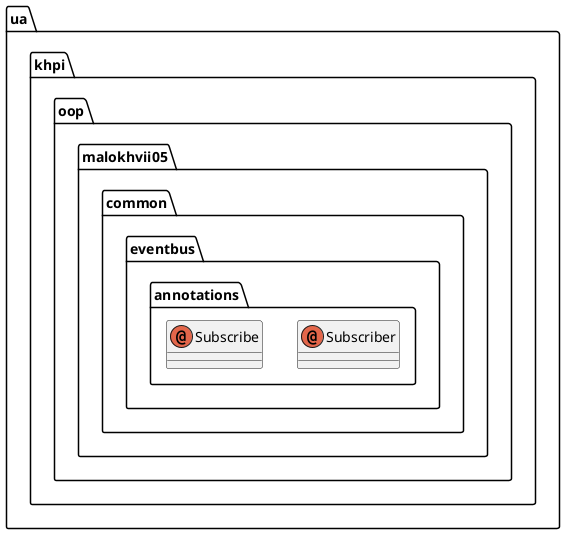 @startuml

    namespace ua.khpi.oop.malokhvii05.common.eventbus.annotations {

        annotation Subscriber

        annotation Subscribe

    }

@enduml
